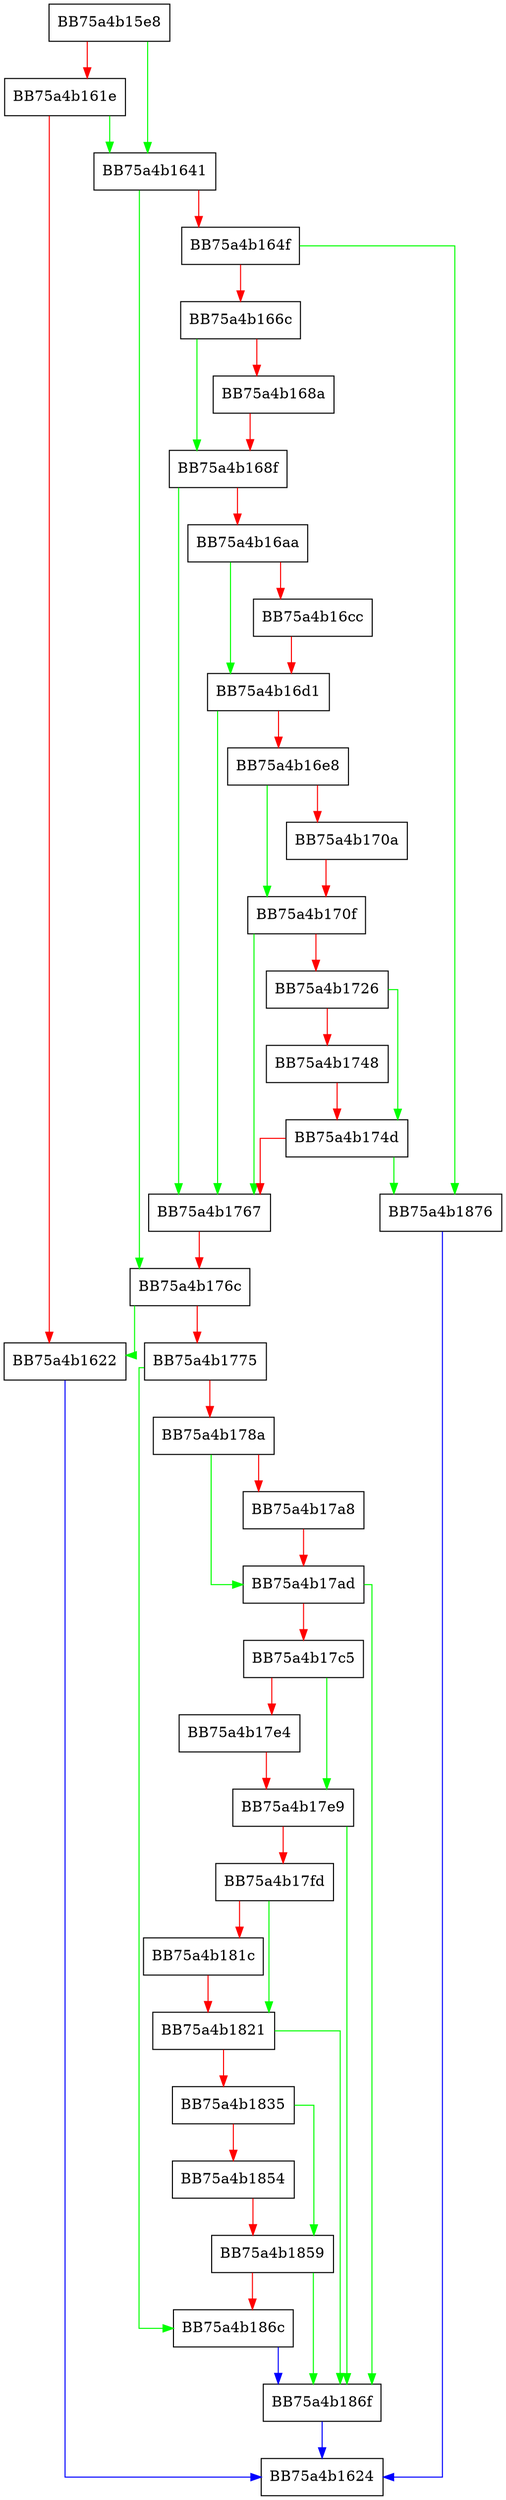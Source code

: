 digraph Test {
  node [shape="box"];
  graph [splines=ortho];
  BB75a4b15e8 -> BB75a4b1641 [color="green"];
  BB75a4b15e8 -> BB75a4b161e [color="red"];
  BB75a4b161e -> BB75a4b1641 [color="green"];
  BB75a4b161e -> BB75a4b1622 [color="red"];
  BB75a4b1622 -> BB75a4b1624 [color="blue"];
  BB75a4b1641 -> BB75a4b176c [color="green"];
  BB75a4b1641 -> BB75a4b164f [color="red"];
  BB75a4b164f -> BB75a4b1876 [color="green"];
  BB75a4b164f -> BB75a4b166c [color="red"];
  BB75a4b166c -> BB75a4b168f [color="green"];
  BB75a4b166c -> BB75a4b168a [color="red"];
  BB75a4b168a -> BB75a4b168f [color="red"];
  BB75a4b168f -> BB75a4b1767 [color="green"];
  BB75a4b168f -> BB75a4b16aa [color="red"];
  BB75a4b16aa -> BB75a4b16d1 [color="green"];
  BB75a4b16aa -> BB75a4b16cc [color="red"];
  BB75a4b16cc -> BB75a4b16d1 [color="red"];
  BB75a4b16d1 -> BB75a4b1767 [color="green"];
  BB75a4b16d1 -> BB75a4b16e8 [color="red"];
  BB75a4b16e8 -> BB75a4b170f [color="green"];
  BB75a4b16e8 -> BB75a4b170a [color="red"];
  BB75a4b170a -> BB75a4b170f [color="red"];
  BB75a4b170f -> BB75a4b1767 [color="green"];
  BB75a4b170f -> BB75a4b1726 [color="red"];
  BB75a4b1726 -> BB75a4b174d [color="green"];
  BB75a4b1726 -> BB75a4b1748 [color="red"];
  BB75a4b1748 -> BB75a4b174d [color="red"];
  BB75a4b174d -> BB75a4b1876 [color="green"];
  BB75a4b174d -> BB75a4b1767 [color="red"];
  BB75a4b1767 -> BB75a4b176c [color="red"];
  BB75a4b176c -> BB75a4b1622 [color="green"];
  BB75a4b176c -> BB75a4b1775 [color="red"];
  BB75a4b1775 -> BB75a4b186c [color="green"];
  BB75a4b1775 -> BB75a4b178a [color="red"];
  BB75a4b178a -> BB75a4b17ad [color="green"];
  BB75a4b178a -> BB75a4b17a8 [color="red"];
  BB75a4b17a8 -> BB75a4b17ad [color="red"];
  BB75a4b17ad -> BB75a4b186f [color="green"];
  BB75a4b17ad -> BB75a4b17c5 [color="red"];
  BB75a4b17c5 -> BB75a4b17e9 [color="green"];
  BB75a4b17c5 -> BB75a4b17e4 [color="red"];
  BB75a4b17e4 -> BB75a4b17e9 [color="red"];
  BB75a4b17e9 -> BB75a4b186f [color="green"];
  BB75a4b17e9 -> BB75a4b17fd [color="red"];
  BB75a4b17fd -> BB75a4b1821 [color="green"];
  BB75a4b17fd -> BB75a4b181c [color="red"];
  BB75a4b181c -> BB75a4b1821 [color="red"];
  BB75a4b1821 -> BB75a4b186f [color="green"];
  BB75a4b1821 -> BB75a4b1835 [color="red"];
  BB75a4b1835 -> BB75a4b1859 [color="green"];
  BB75a4b1835 -> BB75a4b1854 [color="red"];
  BB75a4b1854 -> BB75a4b1859 [color="red"];
  BB75a4b1859 -> BB75a4b186f [color="green"];
  BB75a4b1859 -> BB75a4b186c [color="red"];
  BB75a4b186c -> BB75a4b186f [color="blue"];
  BB75a4b186f -> BB75a4b1624 [color="blue"];
  BB75a4b1876 -> BB75a4b1624 [color="blue"];
}